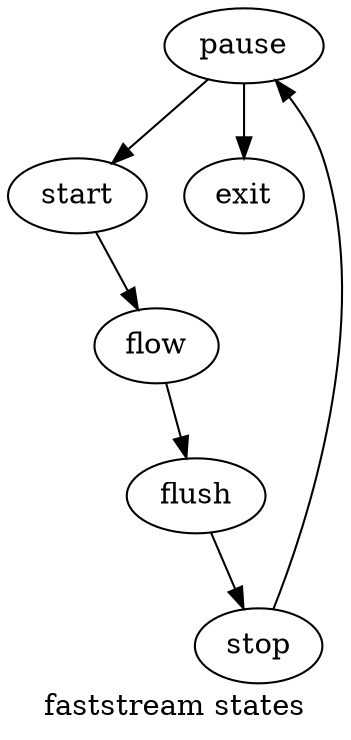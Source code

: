digraph {
    label="faststream states";
    pause -> start;
    pause -> exit;
    start -> flow;
    flow -> flush;
    flush -> stop;
    stop -> pause;
}

